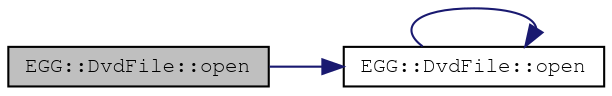 digraph "EGG::DvdFile::open"
{
 // LATEX_PDF_SIZE
  edge [fontname="FreeMono",fontsize="10",labelfontname="FreeMono",labelfontsize="10"];
  node [fontname="FreeMono",fontsize="10",shape=record];
  rankdir="LR";
  Node1 [label="EGG::DvdFile::open",height=0.2,width=0.4,color="black", fillcolor="grey75", style="filled", fontcolor="black",tooltip="Just calls down to open(const char* path)."];
  Node1 -> Node2 [color="midnightblue",fontsize="10",style="solid",fontname="FreeMono"];
  Node2 [label="EGG::DvdFile::open",height=0.2,width=0.4,color="black", fillcolor="white", style="filled",URL="$class_e_g_g_1_1_dvd_file.html#aeddd7a1ad22593c6b7442147767785b9",tooltip="Opens a file given the path."];
  Node2 -> Node2 [color="midnightblue",fontsize="10",style="solid",fontname="FreeMono"];
}

